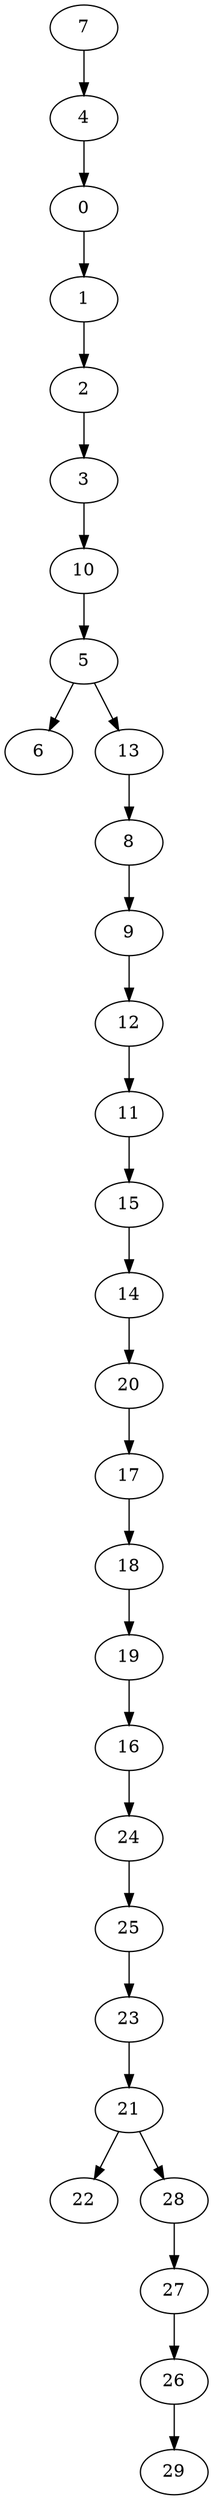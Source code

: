 digraph grafoBarabasiAlbert_n_30_d_4_DFS_R_7 {
7;
4;
0;
1;
2;
3;
10;
5;
6;
13;
8;
9;
12;
11;
15;
14;
20;
17;
18;
19;
16;
24;
25;
23;
21;
22;
28;
27;
26;
29;
5 -> 6;
21 -> 22;
26 -> 29;
27 -> 26;
28 -> 27;
21 -> 28;
23 -> 21;
25 -> 23;
24 -> 25;
16 -> 24;
19 -> 16;
18 -> 19;
17 -> 18;
20 -> 17;
14 -> 20;
15 -> 14;
11 -> 15;
12 -> 11;
9 -> 12;
8 -> 9;
13 -> 8;
5 -> 13;
10 -> 5;
3 -> 10;
2 -> 3;
1 -> 2;
0 -> 1;
4 -> 0;
7 -> 4;
}